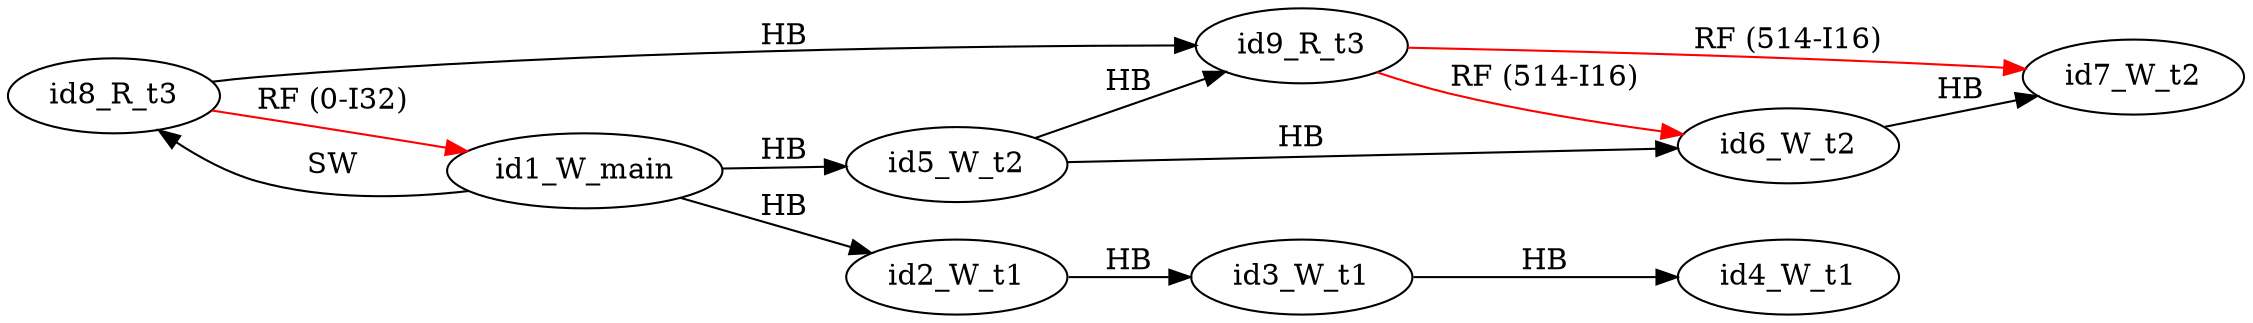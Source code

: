 digraph memory_model {
rankdir=LR;
splines=true; esep=0.5;
id8_R_t3 -> id1_W_main [label = "RF (0-I32)", color="red"];
id9_R_t3 -> id6_W_t2 [label = "RF (514-I16)", color="red"];
id9_R_t3 -> id7_W_t2 [label = "RF (514-I16)", color="red"];
id2_W_t1 -> id3_W_t1 [label = "HB", color="black"];
id3_W_t1 -> id4_W_t1 [label = "HB", color="black"];
id5_W_t2 -> id6_W_t2 [label = "HB", color="black"];
id6_W_t2 -> id7_W_t2 [label = "HB", color="black"];
id8_R_t3 -> id9_R_t3 [label = "HB", color="black"];
id1_W_main -> id2_W_t1 [label = "HB", color="black"];
id1_W_main -> id5_W_t2 [label = "HB", color="black"];
id5_W_t2 -> id9_R_t3 [label = "HB", color="black"];
id1_W_main -> id8_R_t3 [label = "SW", color="black"];
id1_W_main [pos="5.0,6!"]
id2_W_t1 [pos="0,4!"]
id3_W_t1 [pos="0,2!"]
id4_W_t1 [pos="0,0!"]
id5_W_t2 [pos="5,4!"]
id6_W_t2 [pos="5,2!"]
id7_W_t2 [pos="5,0!"]
id8_R_t3 [pos="10,4!"]
id9_R_t3 [pos="10,2!"]
}